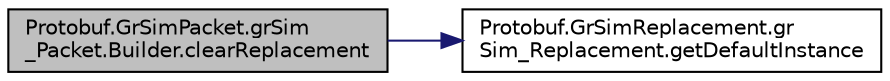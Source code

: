 digraph "Protobuf.GrSimPacket.grSim_Packet.Builder.clearReplacement"
{
 // INTERACTIVE_SVG=YES
  edge [fontname="Helvetica",fontsize="10",labelfontname="Helvetica",labelfontsize="10"];
  node [fontname="Helvetica",fontsize="10",shape=record];
  rankdir="LR";
  Node1 [label="Protobuf.GrSimPacket.grSim\l_Packet.Builder.clearReplacement",height=0.2,width=0.4,color="black", fillcolor="grey75", style="filled", fontcolor="black"];
  Node1 -> Node2 [color="midnightblue",fontsize="10",style="solid",fontname="Helvetica"];
  Node2 [label="Protobuf.GrSimReplacement.gr\lSim_Replacement.getDefaultInstance",height=0.2,width=0.4,color="black", fillcolor="white", style="filled",URL="$d0/da5/class_protobuf_1_1_gr_sim_replacement_1_1gr_sim___replacement.html#a8179ced6664e6c149263f84426531d71"];
}
